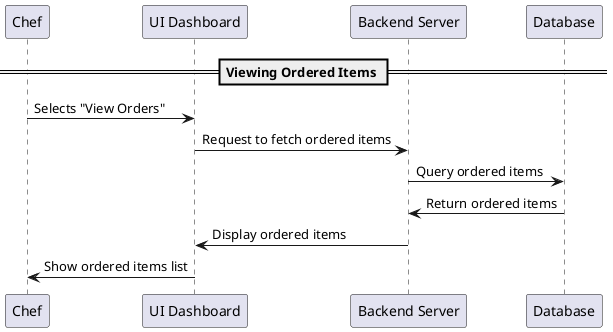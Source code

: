 @startuml
participant Chef as chef
participant "UI Dashboard" as UI
participant "Backend Server" as server
participant "Database" as db

== Viewing Ordered Items ==
chef -> UI : Selects "View Orders"
UI -> server : Request to fetch ordered items
server -> db : Query ordered items
db -> server : Return ordered items
server -> UI : Display ordered items
UI -> chef : Show ordered items list
@enduml